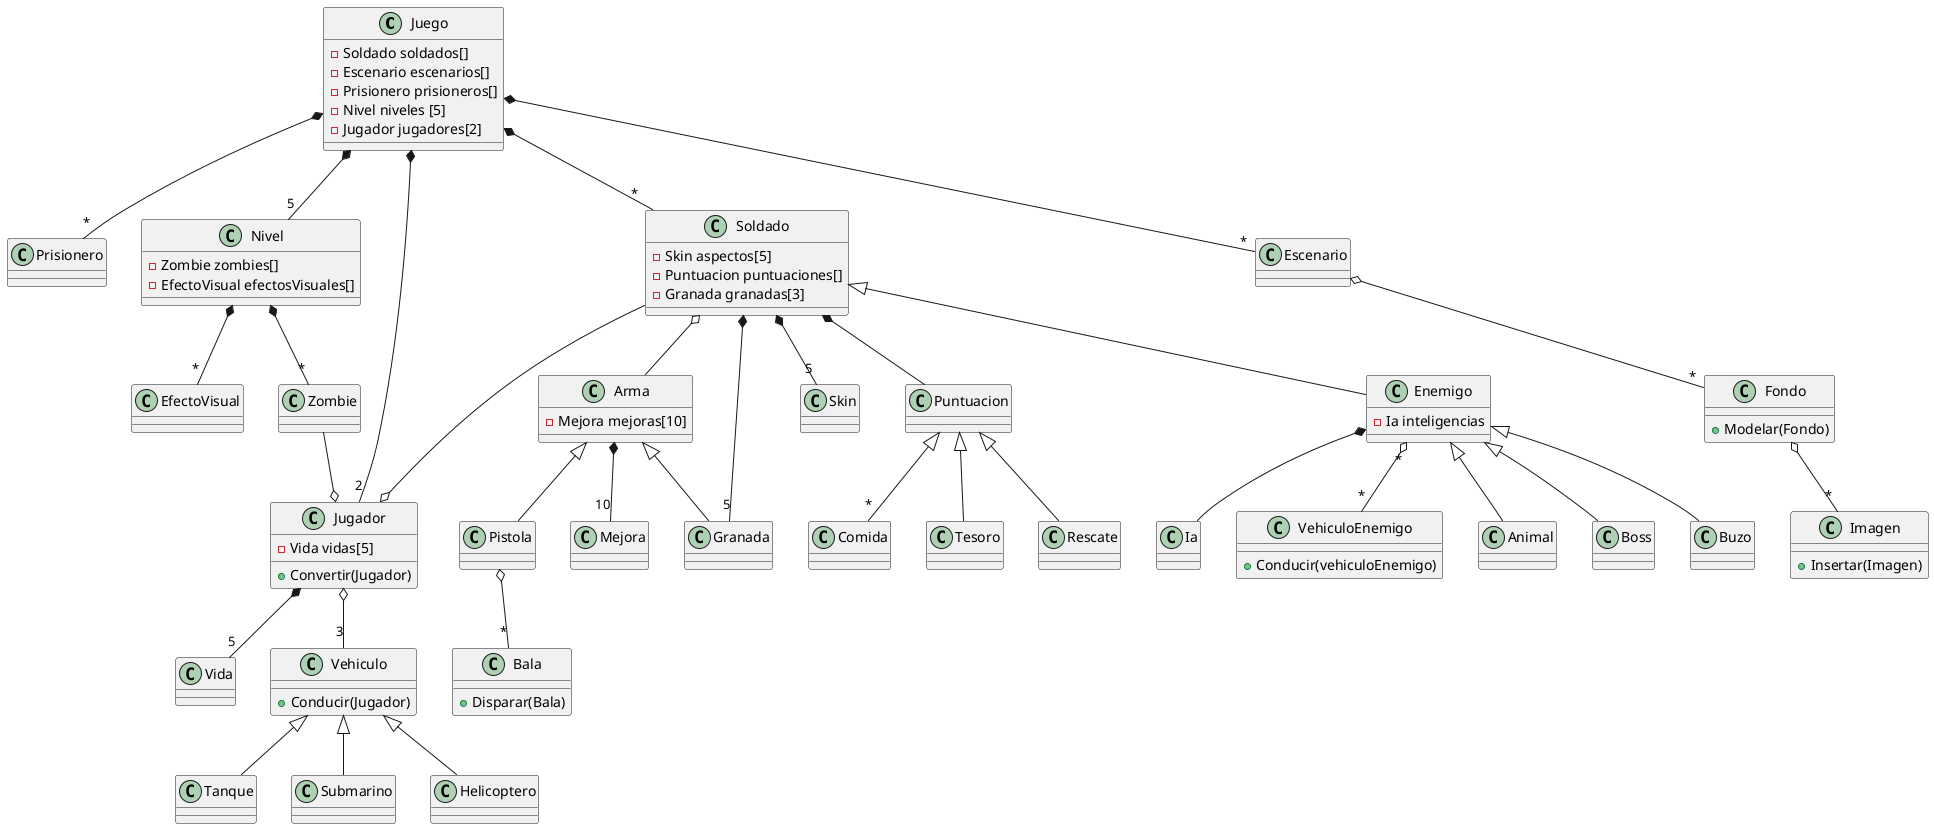 @startuml
class Juego{
- Soldado soldados[]
- Escenario escenarios[]
- Prisionero prisioneros[]
- Nivel niveles [5]
- Jugador jugadores[2]
}
class Prisionero 
class Fondo{
    + Modelar(Fondo)
}
class Nivel{
-Zombie zombies[]
-EfectoVisual efectosVisuales[]
}
class EfectoVisual
class Imagen{
    +Insertar(Imagen)
}
class Escenario
class Bala{
+Disparar(Bala)
}
class Pistola
class Soldado{
-Skin aspectos[5]
-Puntuacion puntuaciones[]
-Granada granadas[3]
}
class Arma{
-Mejora mejoras[10]
}
class Mejora
class Granada
class Skin
class Vida
class Jugador{
+ Convertir(Jugador)
- Vida vidas[5]
}
class Vehiculo{
+ Conducir(Jugador)
}
class Tanque 
class Submarino
class Helicoptero
class Puntuacion
class Comida
class Tesoro
class Rescate
class Enemigo{
- Ia inteligencias
}
class Ia
class VehiculoEnemigo{
    + Conducir(vehiculoEnemigo)
}
class Animal
class Boss
class Buzo
class Zombie
Juego *-- "*" Prisionero
Juego *-- "*" Escenario
Juego *-- "*" Soldado
Juego *-- "2" Jugador
Juego *-- "5" Nivel
Soldado --o Jugador
Jugador o-- "3" Vehiculo
Zombie --o Jugador
Vehiculo <|-- Tanque
Vehiculo <|-- Submarino 
Vehiculo <|-- Helicoptero
Soldado <|-- Enemigo
Enemigo "*" o-- "*" VehiculoEnemigo
Enemigo *-- Ia
Enemigo <|-- Animal
Enemigo <|-- Boss
Enemigo <|-- Buzo
Soldado *-- Puntuacion 
Puntuacion <|-- "*" Comida
Puntuacion <|-- Tesoro
Puntuacion <|-- Rescate 
Jugador *-- "5" Vida
Soldado o-- Arma
Soldado *-- "5" Granada
Arma <|-- Pistola
Pistola o-- "*" Bala
Arma <|-- Granada
Soldado *-- "5" Skin
Arma *-- "10" Mejora
Escenario o-- "*" Fondo
Fondo o-- "*" Imagen
Nivel *-- "*" EfectoVisual
Nivel *-- "*" Zombie
@enduml